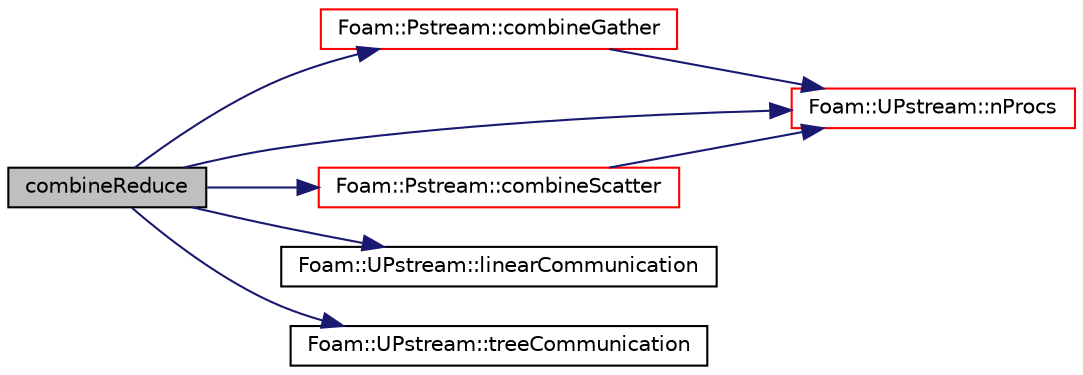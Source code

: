 digraph "combineReduce"
{
  bgcolor="transparent";
  edge [fontname="Helvetica",fontsize="10",labelfontname="Helvetica",labelfontsize="10"];
  node [fontname="Helvetica",fontsize="10",shape=record];
  rankdir="LR";
  Node1 [label="combineReduce",height=0.2,width=0.4,color="black", fillcolor="grey75", style="filled", fontcolor="black"];
  Node1 -> Node2 [color="midnightblue",fontsize="10",style="solid",fontname="Helvetica"];
  Node2 [label="Foam::Pstream::combineGather",height=0.2,width=0.4,color="red",URL="$a02015.html#aedeba5b3a63f833796d48d904dc39b63"];
  Node2 -> Node3 [color="midnightblue",fontsize="10",style="solid",fontname="Helvetica"];
  Node3 [label="Foam::UPstream::nProcs",height=0.2,width=0.4,color="red",URL="$a02762.html#aada0e04d8127eda8ee95be0772754a4f",tooltip="Number of processes in parallel run. "];
  Node1 -> Node4 [color="midnightblue",fontsize="10",style="solid",fontname="Helvetica"];
  Node4 [label="Foam::Pstream::combineScatter",height=0.2,width=0.4,color="red",URL="$a02015.html#a2eea2c110e936c30c8f66b7326c69be5",tooltip="Scatter data. Reverse of combineGather. "];
  Node4 -> Node3 [color="midnightblue",fontsize="10",style="solid",fontname="Helvetica"];
  Node1 -> Node5 [color="midnightblue",fontsize="10",style="solid",fontname="Helvetica"];
  Node5 [label="Foam::UPstream::linearCommunication",height=0.2,width=0.4,color="black",URL="$a02762.html#af7ec282f2581c26d06e2375a17174591",tooltip="Communication schedule for linear all-to-master (proc 0) "];
  Node1 -> Node3 [color="midnightblue",fontsize="10",style="solid",fontname="Helvetica"];
  Node1 -> Node6 [color="midnightblue",fontsize="10",style="solid",fontname="Helvetica"];
  Node6 [label="Foam::UPstream::treeCommunication",height=0.2,width=0.4,color="black",URL="$a02762.html#afaa38d3b4ac099268cc3081da637d147",tooltip="Communication schedule for tree all-to-master (proc 0) "];
}
